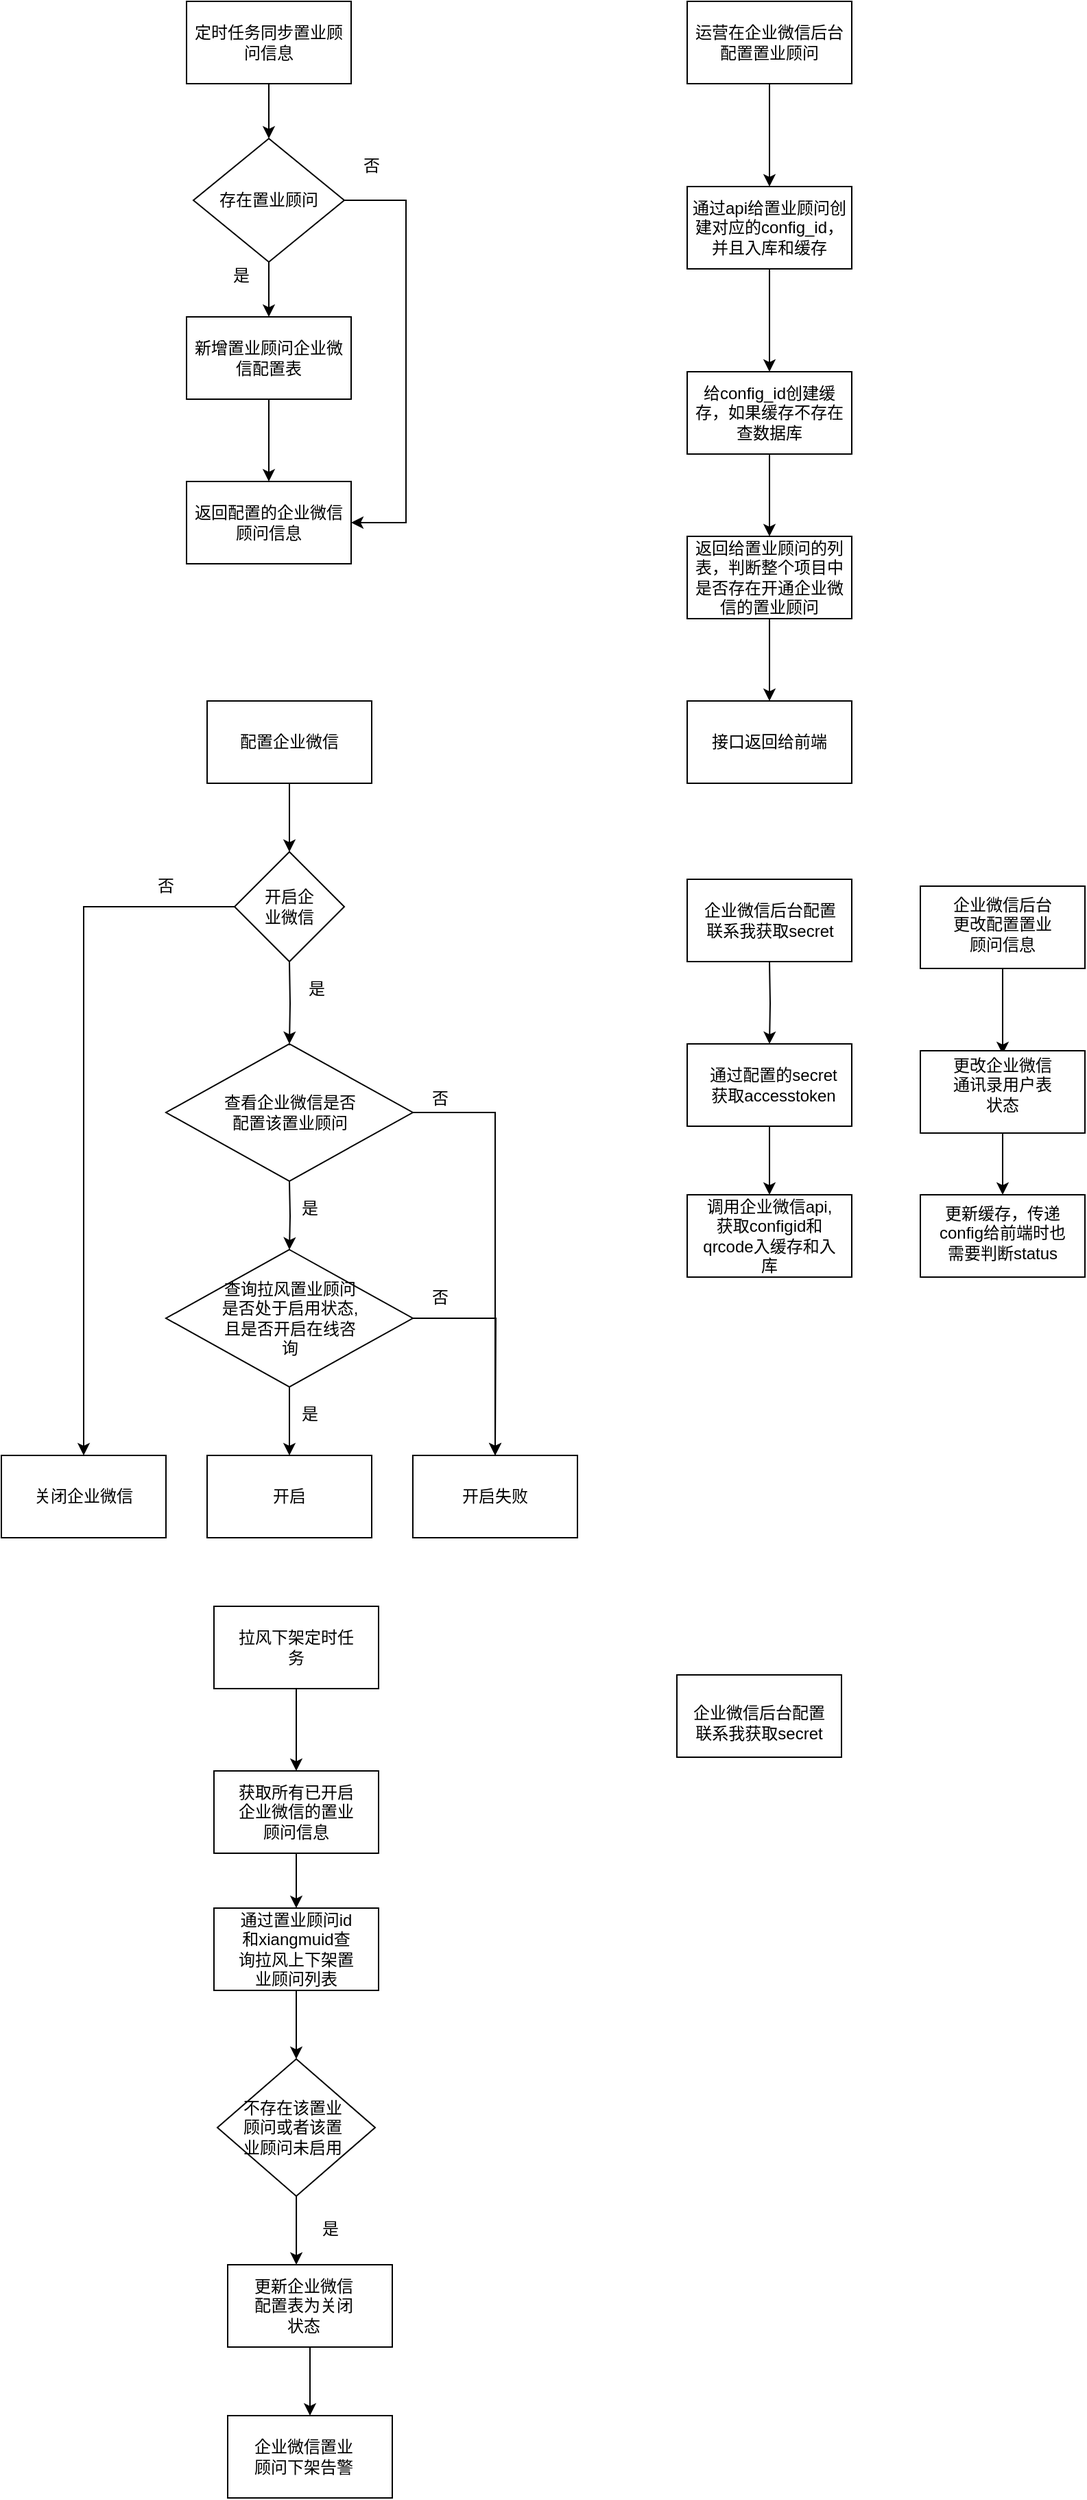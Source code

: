 <mxfile version="14.4.6" type="github">
  <diagram id="dd8-HZ_Re7ayPJgVSW-A" name="Page-1">
    <mxGraphModel dx="2893" dy="1154" grid="1" gridSize="10" guides="1" tooltips="1" connect="1" arrows="1" fold="1" page="1" pageScale="1" pageWidth="827" pageHeight="1169" math="0" shadow="0">
      <root>
        <mxCell id="0" />
        <mxCell id="1" parent="0" />
        <mxCell id="NRl-5sNRhDK3zXcC5VCT-4" style="edgeStyle=orthogonalEdgeStyle;rounded=0;orthogonalLoop=1;jettySize=auto;html=1;" parent="1" source="NRl-5sNRhDK3zXcC5VCT-1" target="NRl-5sNRhDK3zXcC5VCT-3" edge="1">
          <mxGeometry relative="1" as="geometry" />
        </mxCell>
        <mxCell id="NRl-5sNRhDK3zXcC5VCT-1" value="定时任务同步置业顾问信息" style="rounded=0;whiteSpace=wrap;html=1;" parent="1" vertex="1">
          <mxGeometry x="95" y="130" width="120" height="60" as="geometry" />
        </mxCell>
        <mxCell id="NRl-5sNRhDK3zXcC5VCT-6" style="edgeStyle=orthogonalEdgeStyle;rounded=0;orthogonalLoop=1;jettySize=auto;html=1;" parent="1" source="NRl-5sNRhDK3zXcC5VCT-3" target="NRl-5sNRhDK3zXcC5VCT-5" edge="1">
          <mxGeometry relative="1" as="geometry" />
        </mxCell>
        <mxCell id="NRl-5sNRhDK3zXcC5VCT-10" style="edgeStyle=orthogonalEdgeStyle;rounded=0;orthogonalLoop=1;jettySize=auto;html=1;entryX=1;entryY=0.5;entryDx=0;entryDy=0;" parent="1" source="NRl-5sNRhDK3zXcC5VCT-3" target="NRl-5sNRhDK3zXcC5VCT-7" edge="1">
          <mxGeometry relative="1" as="geometry">
            <mxPoint x="245" y="460" as="targetPoint" />
            <Array as="points">
              <mxPoint x="255" y="275" />
              <mxPoint x="255" y="510" />
            </Array>
          </mxGeometry>
        </mxCell>
        <mxCell id="NRl-5sNRhDK3zXcC5VCT-3" value="存在置业顾问" style="rhombus;whiteSpace=wrap;html=1;" parent="1" vertex="1">
          <mxGeometry x="100" y="230" width="110" height="90" as="geometry" />
        </mxCell>
        <mxCell id="NRl-5sNRhDK3zXcC5VCT-8" style="edgeStyle=orthogonalEdgeStyle;rounded=0;orthogonalLoop=1;jettySize=auto;html=1;entryX=0.5;entryY=0;entryDx=0;entryDy=0;" parent="1" source="NRl-5sNRhDK3zXcC5VCT-5" target="NRl-5sNRhDK3zXcC5VCT-7" edge="1">
          <mxGeometry relative="1" as="geometry" />
        </mxCell>
        <mxCell id="NRl-5sNRhDK3zXcC5VCT-5" value="新增置业顾问企业微信配置表" style="rounded=0;whiteSpace=wrap;html=1;" parent="1" vertex="1">
          <mxGeometry x="95" y="360" width="120" height="60" as="geometry" />
        </mxCell>
        <mxCell id="NRl-5sNRhDK3zXcC5VCT-7" value="返回配置的企业微信顾问信息" style="rounded=0;whiteSpace=wrap;html=1;" parent="1" vertex="1">
          <mxGeometry x="95" y="480" width="120" height="60" as="geometry" />
        </mxCell>
        <mxCell id="NRl-5sNRhDK3zXcC5VCT-11" value="是" style="text;html=1;strokeColor=none;fillColor=none;align=center;verticalAlign=middle;whiteSpace=wrap;rounded=0;" parent="1" vertex="1">
          <mxGeometry x="115" y="320" width="40" height="20" as="geometry" />
        </mxCell>
        <mxCell id="NRl-5sNRhDK3zXcC5VCT-12" value="否" style="text;html=1;strokeColor=none;fillColor=none;align=center;verticalAlign=middle;whiteSpace=wrap;rounded=0;" parent="1" vertex="1">
          <mxGeometry x="210" y="240" width="40" height="20" as="geometry" />
        </mxCell>
        <mxCell id="NRl-5sNRhDK3zXcC5VCT-16" style="edgeStyle=orthogonalEdgeStyle;rounded=0;orthogonalLoop=1;jettySize=auto;html=1;" parent="1" target="NRl-5sNRhDK3zXcC5VCT-15" edge="1">
          <mxGeometry relative="1" as="geometry">
            <mxPoint x="170" y="990" as="sourcePoint" />
          </mxGeometry>
        </mxCell>
        <mxCell id="NRl-5sNRhDK3zXcC5VCT-18" style="edgeStyle=orthogonalEdgeStyle;rounded=0;orthogonalLoop=1;jettySize=auto;html=1;" parent="1" source="NRl-5sNRhDK3zXcC5VCT-15" target="NRl-5sNRhDK3zXcC5VCT-17" edge="1">
          <mxGeometry relative="1" as="geometry" />
        </mxCell>
        <mxCell id="luivyYWbAEqouzFyZwgo-11" style="edgeStyle=orthogonalEdgeStyle;rounded=0;orthogonalLoop=1;jettySize=auto;html=1;" edge="1" parent="1" source="NRl-5sNRhDK3zXcC5VCT-15">
          <mxGeometry relative="1" as="geometry">
            <mxPoint x="320" y="1190" as="targetPoint" />
          </mxGeometry>
        </mxCell>
        <mxCell id="NRl-5sNRhDK3zXcC5VCT-15" value="" style="rhombus;whiteSpace=wrap;html=1;" parent="1" vertex="1">
          <mxGeometry x="80" y="1040" width="180" height="100" as="geometry" />
        </mxCell>
        <mxCell id="NRl-5sNRhDK3zXcC5VCT-17" value="" style="rounded=0;whiteSpace=wrap;html=1;" parent="1" vertex="1">
          <mxGeometry x="110" y="1190" width="120" height="60" as="geometry" />
        </mxCell>
        <mxCell id="NRl-5sNRhDK3zXcC5VCT-19" value="是" style="text;html=1;strokeColor=none;fillColor=none;align=center;verticalAlign=middle;whiteSpace=wrap;rounded=0;" parent="1" vertex="1">
          <mxGeometry x="165" y="1150" width="40" height="20" as="geometry" />
        </mxCell>
        <mxCell id="NRl-5sNRhDK3zXcC5VCT-20" value="开启" style="text;html=1;strokeColor=none;fillColor=none;align=center;verticalAlign=middle;whiteSpace=wrap;rounded=0;" parent="1" vertex="1">
          <mxGeometry x="150" y="1210" width="40" height="20" as="geometry" />
        </mxCell>
        <mxCell id="NRl-5sNRhDK3zXcC5VCT-21" value="" style="rounded=0;whiteSpace=wrap;html=1;" parent="1" vertex="1">
          <mxGeometry x="460" y="770" width="120" height="60" as="geometry" />
        </mxCell>
        <mxCell id="luivyYWbAEqouzFyZwgo-25" style="edgeStyle=orthogonalEdgeStyle;rounded=0;orthogonalLoop=1;jettySize=auto;html=1;" edge="1" parent="1" source="NRl-5sNRhDK3zXcC5VCT-22" target="luivyYWbAEqouzFyZwgo-23">
          <mxGeometry relative="1" as="geometry" />
        </mxCell>
        <mxCell id="NRl-5sNRhDK3zXcC5VCT-22" value="" style="rounded=0;whiteSpace=wrap;html=1;" parent="1" vertex="1">
          <mxGeometry x="115" y="1300" width="120" height="60" as="geometry" />
        </mxCell>
        <mxCell id="NRl-5sNRhDK3zXcC5VCT-28" value="拉风下架定时任务" style="text;html=1;strokeColor=none;fillColor=none;align=center;verticalAlign=middle;whiteSpace=wrap;rounded=0;" parent="1" vertex="1">
          <mxGeometry x="130" y="1310" width="90" height="40" as="geometry" />
        </mxCell>
        <mxCell id="NRl-5sNRhDK3zXcC5VCT-31" style="edgeStyle=orthogonalEdgeStyle;rounded=0;orthogonalLoop=1;jettySize=auto;html=1;" parent="1" source="NRl-5sNRhDK3zXcC5VCT-29" target="NRl-5sNRhDK3zXcC5VCT-30" edge="1">
          <mxGeometry relative="1" as="geometry" />
        </mxCell>
        <mxCell id="NRl-5sNRhDK3zXcC5VCT-29" value="运营在企业微信后台配置置业顾问" style="rounded=0;whiteSpace=wrap;html=1;" parent="1" vertex="1">
          <mxGeometry x="460" y="130" width="120" height="60" as="geometry" />
        </mxCell>
        <mxCell id="NRl-5sNRhDK3zXcC5VCT-33" style="edgeStyle=orthogonalEdgeStyle;rounded=0;orthogonalLoop=1;jettySize=auto;html=1;" parent="1" source="NRl-5sNRhDK3zXcC5VCT-30" target="NRl-5sNRhDK3zXcC5VCT-32" edge="1">
          <mxGeometry relative="1" as="geometry" />
        </mxCell>
        <mxCell id="NRl-5sNRhDK3zXcC5VCT-30" value="通过api给置业顾问创建对应的config_id，并且入库和缓存" style="rounded=0;whiteSpace=wrap;html=1;" parent="1" vertex="1">
          <mxGeometry x="460" y="265" width="120" height="60" as="geometry" />
        </mxCell>
        <mxCell id="NRl-5sNRhDK3zXcC5VCT-35" style="edgeStyle=orthogonalEdgeStyle;rounded=0;orthogonalLoop=1;jettySize=auto;html=1;entryX=0.5;entryY=0;entryDx=0;entryDy=0;" parent="1" source="NRl-5sNRhDK3zXcC5VCT-32" target="NRl-5sNRhDK3zXcC5VCT-34" edge="1">
          <mxGeometry relative="1" as="geometry" />
        </mxCell>
        <mxCell id="NRl-5sNRhDK3zXcC5VCT-32" value="给config_id创建缓存，如果缓存不存在查数据库" style="rounded=0;whiteSpace=wrap;html=1;" parent="1" vertex="1">
          <mxGeometry x="460" y="400" width="120" height="60" as="geometry" />
        </mxCell>
        <mxCell id="NRl-5sNRhDK3zXcC5VCT-37" style="edgeStyle=orthogonalEdgeStyle;rounded=0;orthogonalLoop=1;jettySize=auto;html=1;" parent="1" source="NRl-5sNRhDK3zXcC5VCT-34" target="NRl-5sNRhDK3zXcC5VCT-36" edge="1">
          <mxGeometry relative="1" as="geometry" />
        </mxCell>
        <mxCell id="NRl-5sNRhDK3zXcC5VCT-34" value="返回给置业顾问的列表，判断整个项目中是否存在开通企业微信的置业顾问" style="rounded=0;whiteSpace=wrap;html=1;" parent="1" vertex="1">
          <mxGeometry x="460" y="520" width="120" height="60" as="geometry" />
        </mxCell>
        <mxCell id="NRl-5sNRhDK3zXcC5VCT-36" value="接口返回给前端" style="rounded=0;whiteSpace=wrap;html=1;" parent="1" vertex="1">
          <mxGeometry x="460" y="640" width="120" height="60" as="geometry" />
        </mxCell>
        <mxCell id="luivyYWbAEqouzFyZwgo-3" style="edgeStyle=orthogonalEdgeStyle;rounded=0;orthogonalLoop=1;jettySize=auto;html=1;entryX=0.5;entryY=0;entryDx=0;entryDy=0;" edge="1" parent="1" target="luivyYWbAEqouzFyZwgo-2">
          <mxGeometry relative="1" as="geometry">
            <mxPoint x="170" y="830" as="sourcePoint" />
          </mxGeometry>
        </mxCell>
        <mxCell id="luivyYWbAEqouzFyZwgo-10" style="edgeStyle=orthogonalEdgeStyle;rounded=0;orthogonalLoop=1;jettySize=auto;html=1;" edge="1" parent="1" source="luivyYWbAEqouzFyZwgo-2" target="luivyYWbAEqouzFyZwgo-9">
          <mxGeometry relative="1" as="geometry">
            <mxPoint x="330" y="1180" as="targetPoint" />
            <Array as="points">
              <mxPoint x="320" y="940" />
            </Array>
          </mxGeometry>
        </mxCell>
        <mxCell id="luivyYWbAEqouzFyZwgo-2" value="" style="rhombus;whiteSpace=wrap;html=1;" vertex="1" parent="1">
          <mxGeometry x="80" y="890" width="180" height="100" as="geometry" />
        </mxCell>
        <mxCell id="luivyYWbAEqouzFyZwgo-4" value="查看企业微信是否配置该置业顾问" style="text;html=1;strokeColor=none;fillColor=none;align=center;verticalAlign=middle;whiteSpace=wrap;rounded=0;" vertex="1" parent="1">
          <mxGeometry x="117.5" y="915" width="105" height="50" as="geometry" />
        </mxCell>
        <mxCell id="luivyYWbAEqouzFyZwgo-5" value="是" style="text;html=1;strokeColor=none;fillColor=none;align=center;verticalAlign=middle;whiteSpace=wrap;rounded=0;" vertex="1" parent="1">
          <mxGeometry x="165" y="1000" width="40" height="20" as="geometry" />
        </mxCell>
        <mxCell id="luivyYWbAEqouzFyZwgo-6" value="查询拉风置业顾问是否处于启用状态,且是否开启在线咨询" style="text;html=1;strokeColor=none;fillColor=none;align=center;verticalAlign=middle;whiteSpace=wrap;rounded=0;" vertex="1" parent="1">
          <mxGeometry x="117.5" y="1065" width="105" height="50" as="geometry" />
        </mxCell>
        <mxCell id="luivyYWbAEqouzFyZwgo-41" style="edgeStyle=orthogonalEdgeStyle;rounded=0;orthogonalLoop=1;jettySize=auto;html=1;" edge="1" parent="1" target="luivyYWbAEqouzFyZwgo-40">
          <mxGeometry relative="1" as="geometry">
            <mxPoint x="520" y="830" as="sourcePoint" />
          </mxGeometry>
        </mxCell>
        <mxCell id="luivyYWbAEqouzFyZwgo-8" value="企业微信后台配置联系我获取secret" style="text;html=1;strokeColor=none;fillColor=none;align=center;verticalAlign=middle;whiteSpace=wrap;rounded=0;" vertex="1" parent="1">
          <mxGeometry x="467.5" y="775" width="105" height="50" as="geometry" />
        </mxCell>
        <mxCell id="luivyYWbAEqouzFyZwgo-9" value="开启失败" style="rounded=0;whiteSpace=wrap;html=1;" vertex="1" parent="1">
          <mxGeometry x="260" y="1190" width="120" height="60" as="geometry" />
        </mxCell>
        <mxCell id="luivyYWbAEqouzFyZwgo-13" value="否" style="text;html=1;strokeColor=none;fillColor=none;align=center;verticalAlign=middle;whiteSpace=wrap;rounded=0;" vertex="1" parent="1">
          <mxGeometry x="260" y="920" width="40" height="20" as="geometry" />
        </mxCell>
        <mxCell id="luivyYWbAEqouzFyZwgo-14" value="否" style="text;html=1;strokeColor=none;fillColor=none;align=center;verticalAlign=middle;whiteSpace=wrap;rounded=0;" vertex="1" parent="1">
          <mxGeometry x="260" y="1065" width="40" height="20" as="geometry" />
        </mxCell>
        <mxCell id="luivyYWbAEqouzFyZwgo-18" style="edgeStyle=orthogonalEdgeStyle;rounded=0;orthogonalLoop=1;jettySize=auto;html=1;entryX=0.5;entryY=0;entryDx=0;entryDy=0;" edge="1" parent="1" source="luivyYWbAEqouzFyZwgo-15" target="luivyYWbAEqouzFyZwgo-16">
          <mxGeometry relative="1" as="geometry" />
        </mxCell>
        <mxCell id="luivyYWbAEqouzFyZwgo-15" value="配置企业微信" style="rounded=0;whiteSpace=wrap;html=1;" vertex="1" parent="1">
          <mxGeometry x="110" y="640" width="120" height="60" as="geometry" />
        </mxCell>
        <mxCell id="luivyYWbAEqouzFyZwgo-16" value="" style="rhombus;whiteSpace=wrap;html=1;" vertex="1" parent="1">
          <mxGeometry x="130" y="750" width="80" height="80" as="geometry" />
        </mxCell>
        <mxCell id="luivyYWbAEqouzFyZwgo-21" style="edgeStyle=orthogonalEdgeStyle;rounded=0;orthogonalLoop=1;jettySize=auto;html=1;entryX=0.5;entryY=0;entryDx=0;entryDy=0;exitX=0;exitY=0.5;exitDx=0;exitDy=0;" edge="1" parent="1" source="luivyYWbAEqouzFyZwgo-16" target="luivyYWbAEqouzFyZwgo-20">
          <mxGeometry relative="1" as="geometry">
            <mxPoint x="120" y="790" as="sourcePoint" />
          </mxGeometry>
        </mxCell>
        <mxCell id="luivyYWbAEqouzFyZwgo-17" value="开启企业微信" style="text;html=1;strokeColor=none;fillColor=none;align=center;verticalAlign=middle;whiteSpace=wrap;rounded=0;" vertex="1" parent="1">
          <mxGeometry x="150" y="780" width="40" height="20" as="geometry" />
        </mxCell>
        <mxCell id="luivyYWbAEqouzFyZwgo-19" value="是" style="text;html=1;strokeColor=none;fillColor=none;align=center;verticalAlign=middle;whiteSpace=wrap;rounded=0;" vertex="1" parent="1">
          <mxGeometry x="170" y="840" width="40" height="20" as="geometry" />
        </mxCell>
        <mxCell id="luivyYWbAEqouzFyZwgo-20" value="关闭企业微信" style="rounded=0;whiteSpace=wrap;html=1;" vertex="1" parent="1">
          <mxGeometry x="-40" y="1190" width="120" height="60" as="geometry" />
        </mxCell>
        <mxCell id="luivyYWbAEqouzFyZwgo-22" value="否" style="text;html=1;strokeColor=none;fillColor=none;align=center;verticalAlign=middle;whiteSpace=wrap;rounded=0;" vertex="1" parent="1">
          <mxGeometry x="60" y="765" width="40" height="20" as="geometry" />
        </mxCell>
        <mxCell id="luivyYWbAEqouzFyZwgo-28" style="edgeStyle=orthogonalEdgeStyle;rounded=0;orthogonalLoop=1;jettySize=auto;html=1;entryX=0.5;entryY=0;entryDx=0;entryDy=0;" edge="1" parent="1" source="luivyYWbAEqouzFyZwgo-23" target="luivyYWbAEqouzFyZwgo-27">
          <mxGeometry relative="1" as="geometry" />
        </mxCell>
        <mxCell id="luivyYWbAEqouzFyZwgo-23" value="" style="rounded=0;whiteSpace=wrap;html=1;" vertex="1" parent="1">
          <mxGeometry x="115" y="1420" width="120" height="60" as="geometry" />
        </mxCell>
        <mxCell id="luivyYWbAEqouzFyZwgo-24" value="获取所有已开启企业微信的置业顾问信息" style="text;html=1;strokeColor=none;fillColor=none;align=center;verticalAlign=middle;whiteSpace=wrap;rounded=0;" vertex="1" parent="1">
          <mxGeometry x="130" y="1430" width="90" height="40" as="geometry" />
        </mxCell>
        <mxCell id="luivyYWbAEqouzFyZwgo-32" style="edgeStyle=orthogonalEdgeStyle;rounded=0;orthogonalLoop=1;jettySize=auto;html=1;entryX=0.5;entryY=0;entryDx=0;entryDy=0;" edge="1" parent="1" source="luivyYWbAEqouzFyZwgo-27" target="luivyYWbAEqouzFyZwgo-30">
          <mxGeometry relative="1" as="geometry" />
        </mxCell>
        <mxCell id="luivyYWbAEqouzFyZwgo-27" value="" style="rounded=0;whiteSpace=wrap;html=1;" vertex="1" parent="1">
          <mxGeometry x="115" y="1520" width="120" height="60" as="geometry" />
        </mxCell>
        <mxCell id="luivyYWbAEqouzFyZwgo-29" value="通过置业顾问id和xiangmuid查询拉风上下架置业顾问列表" style="text;html=1;strokeColor=none;fillColor=none;align=center;verticalAlign=middle;whiteSpace=wrap;rounded=0;" vertex="1" parent="1">
          <mxGeometry x="130" y="1530" width="90" height="40" as="geometry" />
        </mxCell>
        <mxCell id="luivyYWbAEqouzFyZwgo-34" style="edgeStyle=orthogonalEdgeStyle;rounded=0;orthogonalLoop=1;jettySize=auto;html=1;entryX=0.417;entryY=0;entryDx=0;entryDy=0;entryPerimeter=0;" edge="1" parent="1" source="luivyYWbAEqouzFyZwgo-30" target="luivyYWbAEqouzFyZwgo-33">
          <mxGeometry relative="1" as="geometry" />
        </mxCell>
        <mxCell id="luivyYWbAEqouzFyZwgo-30" value="" style="rhombus;whiteSpace=wrap;html=1;" vertex="1" parent="1">
          <mxGeometry x="117.5" y="1630" width="115" height="100" as="geometry" />
        </mxCell>
        <mxCell id="luivyYWbAEqouzFyZwgo-31" value="不存在该置业顾问或者该置业顾问未启用" style="text;html=1;strokeColor=none;fillColor=none;align=center;verticalAlign=middle;whiteSpace=wrap;rounded=0;" vertex="1" parent="1">
          <mxGeometry x="130" y="1670" width="85" height="20" as="geometry" />
        </mxCell>
        <mxCell id="luivyYWbAEqouzFyZwgo-38" style="edgeStyle=orthogonalEdgeStyle;rounded=0;orthogonalLoop=1;jettySize=auto;html=1;entryX=0.5;entryY=0;entryDx=0;entryDy=0;" edge="1" parent="1" source="luivyYWbAEqouzFyZwgo-33" target="luivyYWbAEqouzFyZwgo-37">
          <mxGeometry relative="1" as="geometry" />
        </mxCell>
        <mxCell id="luivyYWbAEqouzFyZwgo-33" value="" style="rounded=0;whiteSpace=wrap;html=1;" vertex="1" parent="1">
          <mxGeometry x="125" y="1780" width="120" height="60" as="geometry" />
        </mxCell>
        <mxCell id="luivyYWbAEqouzFyZwgo-35" value="是" style="text;html=1;strokeColor=none;fillColor=none;align=center;verticalAlign=middle;whiteSpace=wrap;rounded=0;" vertex="1" parent="1">
          <mxGeometry x="180" y="1744" width="40" height="20" as="geometry" />
        </mxCell>
        <mxCell id="luivyYWbAEqouzFyZwgo-36" value="更新企业微信配置表为关闭状态" style="text;html=1;strokeColor=none;fillColor=none;align=center;verticalAlign=middle;whiteSpace=wrap;rounded=0;" vertex="1" parent="1">
          <mxGeometry x="137.5" y="1800" width="85" height="20" as="geometry" />
        </mxCell>
        <mxCell id="luivyYWbAEqouzFyZwgo-37" value="" style="rounded=0;whiteSpace=wrap;html=1;" vertex="1" parent="1">
          <mxGeometry x="125" y="1890" width="120" height="60" as="geometry" />
        </mxCell>
        <mxCell id="luivyYWbAEqouzFyZwgo-39" value="企业微信置业顾问下架告警" style="text;html=1;strokeColor=none;fillColor=none;align=center;verticalAlign=middle;whiteSpace=wrap;rounded=0;" vertex="1" parent="1">
          <mxGeometry x="137.5" y="1910" width="85" height="20" as="geometry" />
        </mxCell>
        <mxCell id="luivyYWbAEqouzFyZwgo-45" style="edgeStyle=orthogonalEdgeStyle;rounded=0;orthogonalLoop=1;jettySize=auto;html=1;entryX=0.5;entryY=0;entryDx=0;entryDy=0;" edge="1" parent="1" source="luivyYWbAEqouzFyZwgo-40" target="luivyYWbAEqouzFyZwgo-43">
          <mxGeometry relative="1" as="geometry">
            <mxPoint x="520" y="980" as="targetPoint" />
          </mxGeometry>
        </mxCell>
        <mxCell id="luivyYWbAEqouzFyZwgo-40" value="" style="rounded=0;whiteSpace=wrap;html=1;" vertex="1" parent="1">
          <mxGeometry x="460" y="890" width="120" height="60" as="geometry" />
        </mxCell>
        <mxCell id="luivyYWbAEqouzFyZwgo-42" value="通过配置的secret获取accesstoken" style="text;html=1;strokeColor=none;fillColor=none;align=center;verticalAlign=middle;whiteSpace=wrap;rounded=0;" vertex="1" parent="1">
          <mxGeometry x="472.5" y="900" width="100" height="40" as="geometry" />
        </mxCell>
        <mxCell id="luivyYWbAEqouzFyZwgo-43" value="" style="rounded=0;whiteSpace=wrap;html=1;" vertex="1" parent="1">
          <mxGeometry x="460" y="1000" width="120" height="60" as="geometry" />
        </mxCell>
        <mxCell id="luivyYWbAEqouzFyZwgo-44" value="调用企业微信api,获取configid和qrcode入缓存和入库" style="text;html=1;strokeColor=none;fillColor=none;align=center;verticalAlign=middle;whiteSpace=wrap;rounded=0;" vertex="1" parent="1">
          <mxGeometry x="470" y="1010" width="100" height="40" as="geometry" />
        </mxCell>
        <mxCell id="luivyYWbAEqouzFyZwgo-49" value="" style="rounded=0;whiteSpace=wrap;html=1;" vertex="1" parent="1">
          <mxGeometry x="452.5" y="1350" width="120" height="60" as="geometry" />
        </mxCell>
        <mxCell id="luivyYWbAEqouzFyZwgo-48" value="企业微信后台配置联系我获取secret" style="text;html=1;strokeColor=none;fillColor=none;align=center;verticalAlign=middle;whiteSpace=wrap;rounded=0;" vertex="1" parent="1">
          <mxGeometry x="460" y="1360" width="105" height="50" as="geometry" />
        </mxCell>
        <mxCell id="luivyYWbAEqouzFyZwgo-60" style="edgeStyle=orthogonalEdgeStyle;rounded=0;orthogonalLoop=1;jettySize=auto;html=1;entryX=0.5;entryY=0;entryDx=0;entryDy=0;" edge="1" parent="1" source="luivyYWbAEqouzFyZwgo-50" target="luivyYWbAEqouzFyZwgo-53">
          <mxGeometry relative="1" as="geometry" />
        </mxCell>
        <mxCell id="luivyYWbAEqouzFyZwgo-50" value="" style="rounded=0;whiteSpace=wrap;html=1;" vertex="1" parent="1">
          <mxGeometry x="630" y="775" width="120" height="60" as="geometry" />
        </mxCell>
        <mxCell id="luivyYWbAEqouzFyZwgo-51" value="企业微信后台更改配置置业顾问信息" style="text;html=1;strokeColor=none;fillColor=none;align=center;verticalAlign=middle;whiteSpace=wrap;rounded=0;" vertex="1" parent="1">
          <mxGeometry x="650" y="780" width="80" height="45" as="geometry" />
        </mxCell>
        <mxCell id="luivyYWbAEqouzFyZwgo-63" style="edgeStyle=orthogonalEdgeStyle;rounded=0;orthogonalLoop=1;jettySize=auto;html=1;" edge="1" parent="1" source="luivyYWbAEqouzFyZwgo-52" target="luivyYWbAEqouzFyZwgo-62">
          <mxGeometry relative="1" as="geometry" />
        </mxCell>
        <mxCell id="luivyYWbAEqouzFyZwgo-52" value="" style="rounded=0;whiteSpace=wrap;html=1;" vertex="1" parent="1">
          <mxGeometry x="630" y="895" width="120" height="60" as="geometry" />
        </mxCell>
        <mxCell id="luivyYWbAEqouzFyZwgo-53" value="更改企业微信通讯录用户表状态" style="text;html=1;strokeColor=none;fillColor=none;align=center;verticalAlign=middle;whiteSpace=wrap;rounded=0;" vertex="1" parent="1">
          <mxGeometry x="650" y="897.5" width="80" height="45" as="geometry" />
        </mxCell>
        <mxCell id="luivyYWbAEqouzFyZwgo-62" value="" style="rounded=0;whiteSpace=wrap;html=1;" vertex="1" parent="1">
          <mxGeometry x="630" y="1000" width="120" height="60" as="geometry" />
        </mxCell>
        <mxCell id="luivyYWbAEqouzFyZwgo-64" value="更新缓存，传递config给前端时也需要判断status" style="text;html=1;strokeColor=none;fillColor=none;align=center;verticalAlign=middle;whiteSpace=wrap;rounded=0;" vertex="1" parent="1">
          <mxGeometry x="640" y="1005" width="100" height="45" as="geometry" />
        </mxCell>
      </root>
    </mxGraphModel>
  </diagram>
</mxfile>
